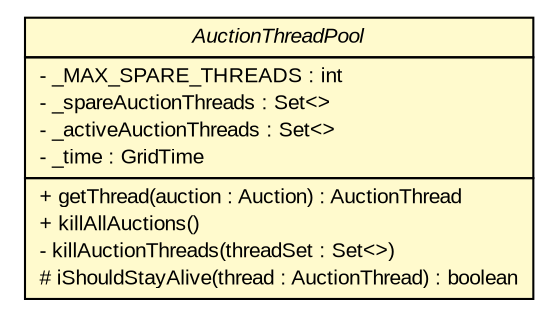 #!/usr/local/bin/dot
#
# Class diagram 
# Generated by UMLGraph version R5_7_2-3-gee82a7 (http://www.umlgraph.org/)
#

digraph G {
	edge [fontname="arial",fontsize=10,labelfontname="arial",labelfontsize=10];
	node [fontname="arial",fontsize=10,shape=plaintext];
	nodesep=0.25;
	ranksep=0.5;
	// org.edg.data.replication.optorsim.auctions.AuctionThreadPool
	c1722 [label=<<table title="org.edg.data.replication.optorsim.auctions.AuctionThreadPool" border="0" cellborder="1" cellspacing="0" cellpadding="2" port="p" bgcolor="lemonChiffon" href="./AuctionThreadPool.html">
		<tr><td><table border="0" cellspacing="0" cellpadding="1">
<tr><td align="center" balign="center"><font face="arial italic"> AuctionThreadPool </font></td></tr>
		</table></td></tr>
		<tr><td><table border="0" cellspacing="0" cellpadding="1">
<tr><td align="left" balign="left"> - _MAX_SPARE_THREADS : int </td></tr>
<tr><td align="left" balign="left"> - _spareAuctionThreads : Set&lt;&gt; </td></tr>
<tr><td align="left" balign="left"> - _activeAuctionThreads : Set&lt;&gt; </td></tr>
<tr><td align="left" balign="left"> - _time : GridTime </td></tr>
		</table></td></tr>
		<tr><td><table border="0" cellspacing="0" cellpadding="1">
<tr><td align="left" balign="left"> + getThread(auction : Auction) : AuctionThread </td></tr>
<tr><td align="left" balign="left"> + killAllAuctions() </td></tr>
<tr><td align="left" balign="left"> - killAuctionThreads(threadSet : Set&lt;&gt;) </td></tr>
<tr><td align="left" balign="left"> # iShouldStayAlive(thread : AuctionThread) : boolean </td></tr>
		</table></td></tr>
		</table>>, URL="./AuctionThreadPool.html", fontname="arial", fontcolor="black", fontsize=10.0];
}

